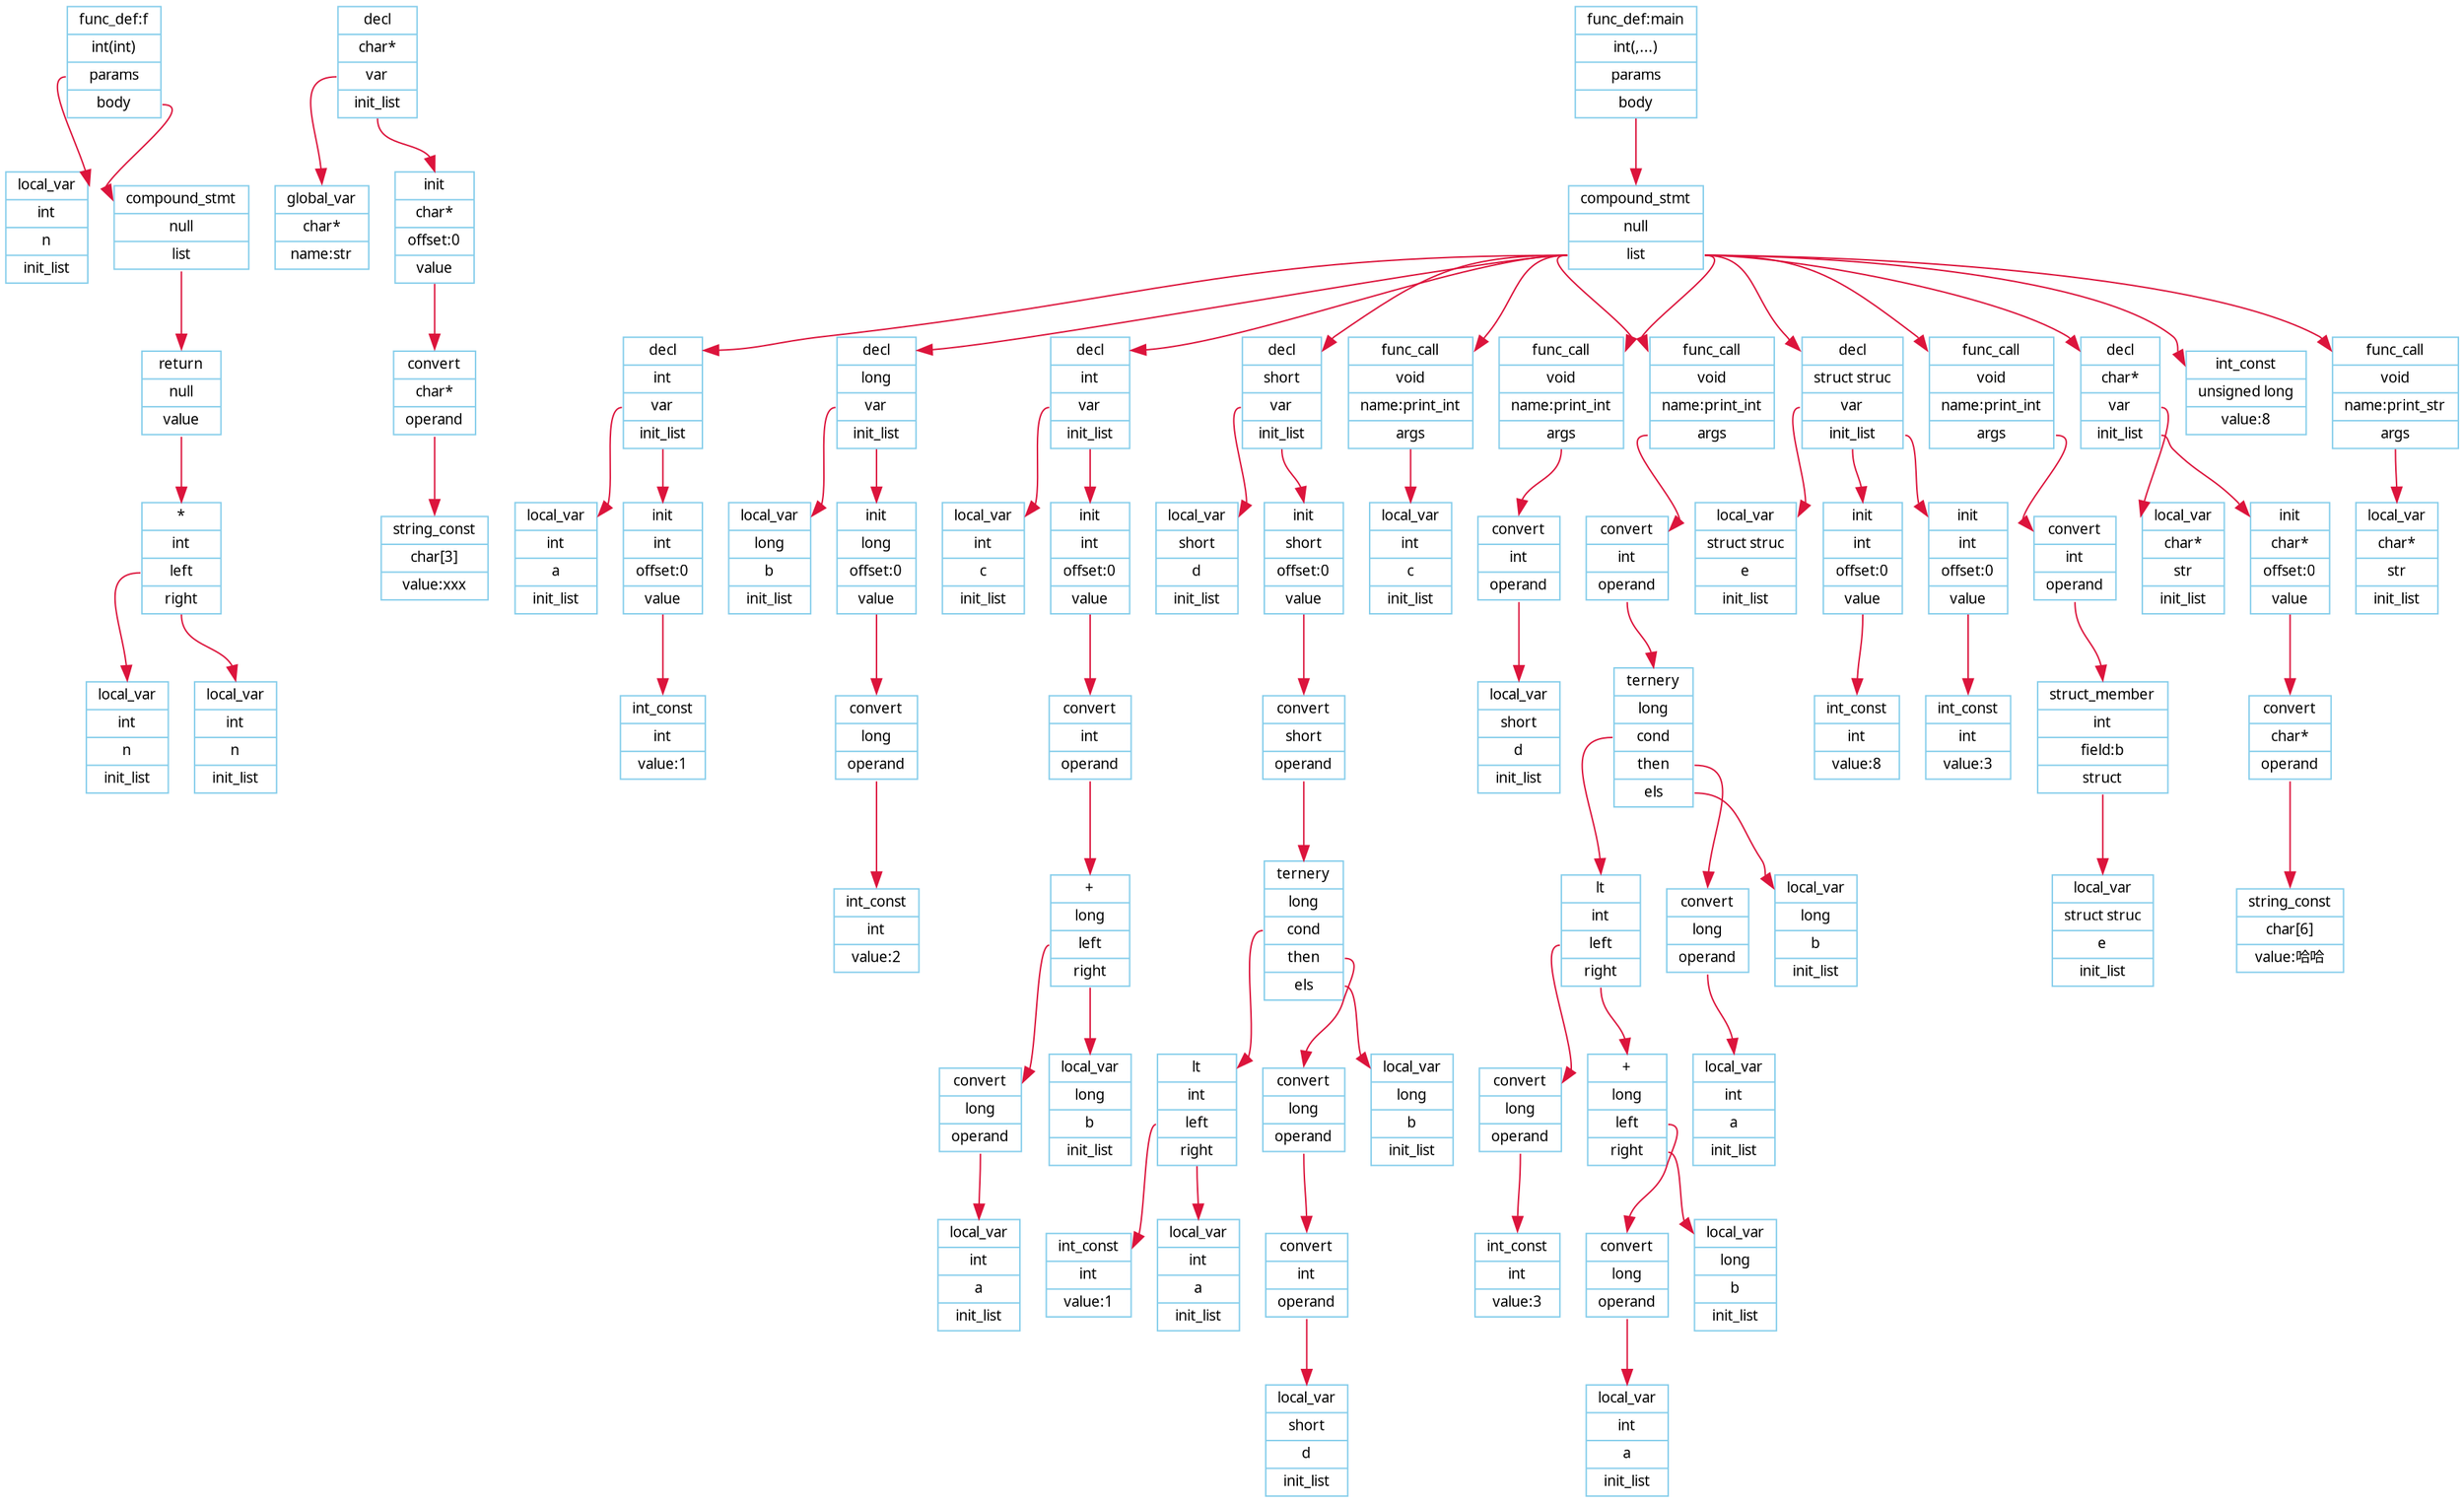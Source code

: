 digraph G {
node [fontname = "Verdana", fontsize = 10, color="skyblue", shape="record"];
edge [fontname = "Verdana", fontsize = 10, color="crimson", style="solid"];
P0[label="{<head>func_def:f|<type>int(int)|<params>params|<body>body}"];
P1[label="{<head>local_var|<type>int|<name>n|<list>init_list}"];
P0:params -> P1:head;
P2[label="{<head>compound_stmt|null|<list>list}"];
P3[label="{<head>return|null|<value>value}"];
P4[label="{<head>*|<type>int|<left_operand>left|<right_operand>right}"];
P5[label="{<head>local_var|<type>int|<name>n|<list>init_list}"];
P4:left_operand -> P5:head;
P6[label="{<head>local_var|<type>int|<name>n|<list>init_list}"];
P4:right_operand -> P6:head;
P3:value -> P4:head;
P2:list -> P3:head;
P0:body -> P2:head;
P7[label="{<head>decl|<type>char*|<var>var|<init_list>init_list}"];
P8[label="{<head>global_var|<type>char*|name:str}"];
P7:var -> P8:head;
P9[label="{<head>init|<type>char*|offset:0|<value>value}"];
P10[label="{<head>convert|<type>char*|<operand>operand}"];
P11[label="{<head>string_const|<type>char[3]|value:xxx}"];
P10:operand -> P11:head;
P9:value -> P10:head;
P7:init_list -> P9:head;
P12[label="{<head>func_def:main|<type>int(,...)|<params>params|<body>body}"];
P13[label="{<head>compound_stmt|null|<list>list}"];
P14[label="{<head>decl|<type>int|<var>var|<init_list>init_list}"];
P15[label="{<head>local_var|<type>int|<name>a|<list>init_list}"];
P14:var -> P15:head;
P16[label="{<head>init|<type>int|offset:0|<value>value}"];
P17[label="{<head>int_const|<type>int|value:1}"];
P16:value -> P17:head;
P14:init_list -> P16:head;
P13:list -> P14:head;
P18[label="{<head>decl|<type>long|<var>var|<init_list>init_list}"];
P19[label="{<head>local_var|<type>long|<name>b|<list>init_list}"];
P18:var -> P19:head;
P20[label="{<head>init|<type>long|offset:0|<value>value}"];
P21[label="{<head>convert|<type>long|<operand>operand}"];
P22[label="{<head>int_const|<type>int|value:2}"];
P21:operand -> P22:head;
P20:value -> P21:head;
P18:init_list -> P20:head;
P13:list -> P18:head;
P23[label="{<head>decl|<type>int|<var>var|<init_list>init_list}"];
P24[label="{<head>local_var|<type>int|<name>c|<list>init_list}"];
P23:var -> P24:head;
P25[label="{<head>init|<type>int|offset:0|<value>value}"];
P26[label="{<head>convert|<type>int|<operand>operand}"];
P27[label="{<head>+|<type>long|<left_operand>left|<right_operand>right}"];
P28[label="{<head>convert|<type>long|<operand>operand}"];
P29[label="{<head>local_var|<type>int|<name>a|<list>init_list}"];
P28:operand -> P29:head;
P27:left_operand -> P28:head;
P30[label="{<head>local_var|<type>long|<name>b|<list>init_list}"];
P27:right_operand -> P30:head;
P26:operand -> P27:head;
P25:value -> P26:head;
P23:init_list -> P25:head;
P13:list -> P23:head;
P31[label="{<head>decl|<type>short|<var>var|<init_list>init_list}"];
P32[label="{<head>local_var|<type>short|<name>d|<list>init_list}"];
P31:var -> P32:head;
P33[label="{<head>init|<type>short|offset:0|<value>value}"];
P34[label="{<head>convert|<type>short|<operand>operand}"];
P35[label="{<head>ternery|<type>long|<cond>cond|<then>then|<els>els}"];
P36[label="{<head>lt|<type>int|<left_operand>left|<right_operand>right}"];
P37[label="{<head>int_const|<type>int|value:1}"];
P36:left_operand -> P37:head;
P38[label="{<head>local_var|<type>int|<name>a|<list>init_list}"];
P36:right_operand -> P38:head;
P35:cond -> P36:head;
P39[label="{<head>convert|<type>long|<operand>operand}"];
P40[label="{<head>convert|<type>int|<operand>operand}"];
P41[label="{<head>local_var|<type>short|<name>d|<list>init_list}"];
P40:operand -> P41:head;
P39:operand -> P40:head;
P35:then -> P39:head;
P42[label="{<head>local_var|<type>long|<name>b|<list>init_list}"];
P35:els -> P42:head;
P34:operand -> P35:head;
P33:value -> P34:head;
P31:init_list -> P33:head;
P13:list -> P31:head;
P43[label="{<head>func_call|<type>void|name:print_int|<args>args}"];
P44[label="{<head>local_var|<type>int|<name>c|<list>init_list}"];
P43:args -> P44:head;
P13:list -> P43:head;
P45[label="{<head>func_call|<type>void|name:print_int|<args>args}"];
P46[label="{<head>convert|<type>int|<operand>operand}"];
P47[label="{<head>local_var|<type>short|<name>d|<list>init_list}"];
P46:operand -> P47:head;
P45:args -> P46:head;
P13:list -> P45:head;
P48[label="{<head>func_call|<type>void|name:print_int|<args>args}"];
P49[label="{<head>convert|<type>int|<operand>operand}"];
P50[label="{<head>ternery|<type>long|<cond>cond|<then>then|<els>els}"];
P51[label="{<head>lt|<type>int|<left_operand>left|<right_operand>right}"];
P52[label="{<head>convert|<type>long|<operand>operand}"];
P53[label="{<head>int_const|<type>int|value:3}"];
P52:operand -> P53:head;
P51:left_operand -> P52:head;
P54[label="{<head>+|<type>long|<left_operand>left|<right_operand>right}"];
P55[label="{<head>convert|<type>long|<operand>operand}"];
P56[label="{<head>local_var|<type>int|<name>a|<list>init_list}"];
P55:operand -> P56:head;
P54:left_operand -> P55:head;
P57[label="{<head>local_var|<type>long|<name>b|<list>init_list}"];
P54:right_operand -> P57:head;
P51:right_operand -> P54:head;
P50:cond -> P51:head;
P58[label="{<head>convert|<type>long|<operand>operand}"];
P59[label="{<head>local_var|<type>int|<name>a|<list>init_list}"];
P58:operand -> P59:head;
P50:then -> P58:head;
P60[label="{<head>local_var|<type>long|<name>b|<list>init_list}"];
P50:els -> P60:head;
P49:operand -> P50:head;
P48:args -> P49:head;
P13:list -> P48:head;
P61[label="{<head>decl|<type>struct struc|<var>var|<init_list>init_list}"];
P62[label="{<head>local_var|<type>struct struc|<name>e|<list>init_list}"];
P61:var -> P62:head;
P63[label="{<head>init|<type>int|offset:0|<value>value}"];
P64[label="{<head>int_const|<type>int|value:8}"];
P63:value -> P64:head;
P61:init_list -> P63:head;
P65[label="{<head>init|<type>int|offset:0|<value>value}"];
P66[label="{<head>int_const|<type>int|value:3}"];
P65:value -> P66:head;
P61:init_list -> P65:head;
P13:list -> P61:head;
P67[label="{<head>func_call|<type>void|name:print_int|<args>args}"];
P68[label="{<head>convert|<type>int|<operand>operand}"];
P69[label="{<head>struct_member|<type>int|field:b|<struct>struct}"];
P70[label="{<head>local_var|<type>struct struc|<name>e|<list>init_list}"];
P69:struct -> P70:head;
P68:operand -> P69:head;
P67:args -> P68:head;
P13:list -> P67:head;
P71[label="{<head>decl|<type>char*|<var>var|<init_list>init_list}"];
P72[label="{<head>local_var|<type>char*|<name>str|<list>init_list}"];
P71:var -> P72:head;
P73[label="{<head>init|<type>char*|offset:0|<value>value}"];
P74[label="{<head>convert|<type>char*|<operand>operand}"];
P75[label="{<head>string_const|<type>char[6]|value:哈哈}"];
P74:operand -> P75:head;
P73:value -> P74:head;
P71:init_list -> P73:head;
P13:list -> P71:head;
P76[label="{<head>int_const|<type>unsigned long|value:8}"];
P13:list -> P76:head;
P77[label="{<head>func_call|<type>void|name:print_str|<args>args}"];
P78[label="{<head>local_var|<type>char*|<name>str|<list>init_list}"];
P77:args -> P78:head;
P13:list -> P77:head;
P12:body -> P13:head;
}

